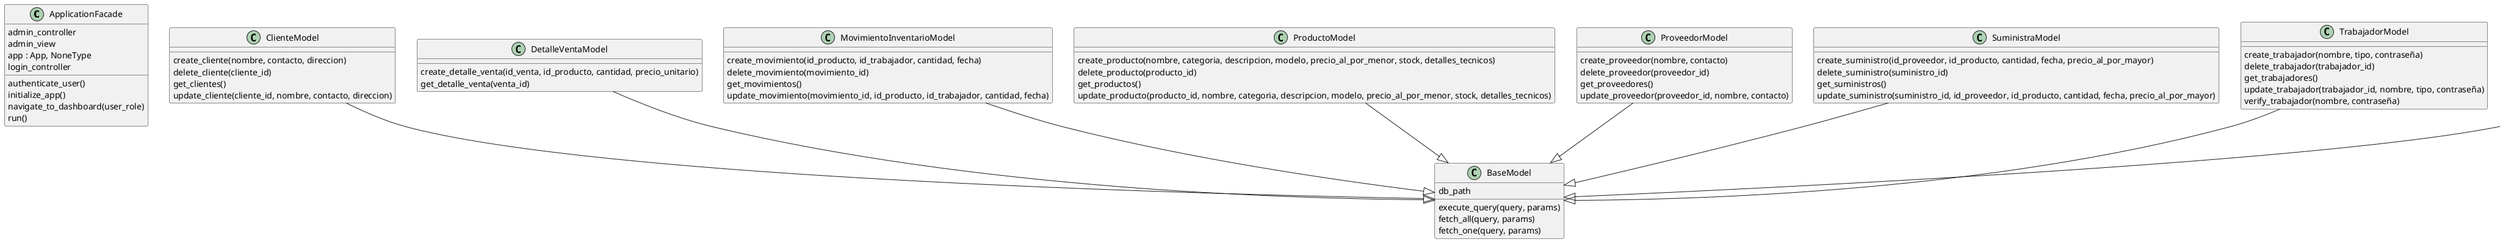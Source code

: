 @startuml classes_ProjectName
set namespaceSeparator none
class "ApplicationFacade" as src.components.application_facade.ApplicationFacade {
  admin_controller
  admin_view
  app : App, NoneType
  login_controller
  authenticate_user()
  initialize_app()
  navigate_to_dashboard(user_role)
  run()
}
class "BaseModel" as src.db.orm.base_model.BaseModel {
  db_path
  execute_query(query, params)
  fetch_all(query, params)
  fetch_one(query, params)
}
class "ClienteModel" as src.db.orm.cliente_model.ClienteModel {
  create_cliente(nombre, contacto, direccion)
  delete_cliente(cliente_id)
  get_clientes()
  update_cliente(cliente_id, nombre, contacto, direccion)
}
class "DetalleVentaModel" as src.db.orm.detalle_venta_model.DetalleVentaModel {
  create_detalle_venta(id_venta, id_producto, cantidad, precio_unitario)
  get_detalle_venta(venta_id)
}
class "MovimientoInventarioModel" as src.db.orm.movimiento_inventario_model.MovimientoInventarioModel {
  create_movimiento(id_producto, id_trabajador, cantidad, fecha)
  delete_movimiento(movimiento_id)
  get_movimientos()
  update_movimiento(movimiento_id, id_producto, id_trabajador, cantidad, fecha)
}
class "ProductoModel" as src.db.orm.producto_model.ProductoModel {
  create_producto(nombre, categoria, descripcion, modelo, precio_al_por_menor, stock, detalles_tecnicos)
  delete_producto(producto_id)
  get_productos()
  update_producto(producto_id, nombre, categoria, descripcion, modelo, precio_al_por_menor, stock, detalles_tecnicos)
}
class "ProveedorModel" as src.db.orm.proveedor_model.ProveedorModel {
  create_proveedor(nombre, contacto)
  delete_proveedor(proveedor_id)
  get_proveedores()
  update_proveedor(proveedor_id, nombre, contacto)
}
class "SuministraModel" as src.db.orm.suministra_model.SuministraModel {
  create_suministro(id_proveedor, id_producto, cantidad, fecha, precio_al_por_mayor)
  delete_suministro(suministro_id)
  get_suministros()
  update_suministro(suministro_id, id_proveedor, id_producto, cantidad, fecha, precio_al_por_mayor)
}
class "TrabajadorModel" as src.db.orm.trabajador_model.TrabajadorModel {
  create_trabajador(nombre, tipo, contraseña)
  delete_trabajador(trabajador_id)
  get_trabajadores()
  update_trabajador(trabajador_id, nombre, tipo, contraseña)
  verify_trabajador(nombre, contraseña)
}
class "VentaModel" as src.db.orm.venta_model.VentaModel {
  create_venta(id_cliente, id_trabajador, fecha, metodo_pago, observaciones)
  delete_venta(venta_id)
  get_ventas()
  update_venta(venta_id, id_cliente, id_trabajador, fecha, metodo_pago, observaciones)
}
src.db.orm.cliente_model.ClienteModel --|> src.db.orm.base_model.BaseModel
src.db.orm.detalle_venta_model.DetalleVentaModel --|> src.db.orm.base_model.BaseModel
src.db.orm.movimiento_inventario_model.MovimientoInventarioModel --|> src.db.orm.base_model.BaseModel
src.db.orm.producto_model.ProductoModel --|> src.db.orm.base_model.BaseModel
src.db.orm.proveedor_model.ProveedorModel --|> src.db.orm.base_model.BaseModel
src.db.orm.suministra_model.SuministraModel --|> src.db.orm.base_model.BaseModel
src.db.orm.trabajador_model.TrabajadorModel --|> src.db.orm.base_model.BaseModel
src.db.orm.venta_model.VentaModel --|> src.db.orm.base_model.BaseModel
@enduml
